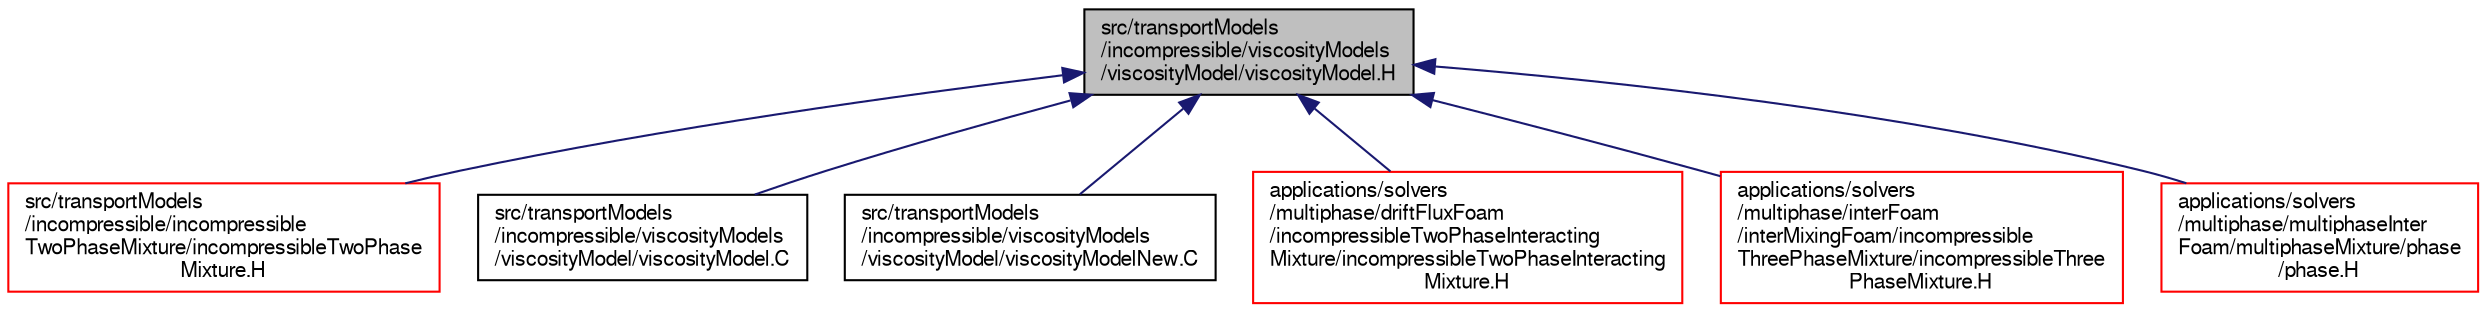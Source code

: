 digraph "src/transportModels/incompressible/viscosityModels/viscosityModel/viscosityModel.H"
{
  bgcolor="transparent";
  edge [fontname="FreeSans",fontsize="10",labelfontname="FreeSans",labelfontsize="10"];
  node [fontname="FreeSans",fontsize="10",shape=record];
  Node131 [label="src/transportModels\l/incompressible/viscosityModels\l/viscosityModel/viscosityModel.H",height=0.2,width=0.4,color="black", fillcolor="grey75", style="filled", fontcolor="black"];
  Node131 -> Node132 [dir="back",color="midnightblue",fontsize="10",style="solid",fontname="FreeSans"];
  Node132 [label="src/transportModels\l/incompressible/incompressible\lTwoPhaseMixture/incompressibleTwoPhase\lMixture.H",height=0.2,width=0.4,color="red",URL="$a16811.html"];
  Node131 -> Node140 [dir="back",color="midnightblue",fontsize="10",style="solid",fontname="FreeSans"];
  Node140 [label="src/transportModels\l/incompressible/viscosityModels\l/viscosityModel/viscosityModel.C",height=0.2,width=0.4,color="black",URL="$a39713.html"];
  Node131 -> Node141 [dir="back",color="midnightblue",fontsize="10",style="solid",fontname="FreeSans"];
  Node141 [label="src/transportModels\l/incompressible/viscosityModels\l/viscosityModel/viscosityModelNew.C",height=0.2,width=0.4,color="black",URL="$a16856.html"];
  Node131 -> Node142 [dir="back",color="midnightblue",fontsize="10",style="solid",fontname="FreeSans"];
  Node142 [label="applications/solvers\l/multiphase/driftFluxFoam\l/incompressibleTwoPhaseInteracting\lMixture/incompressibleTwoPhaseInteracting\lMixture.H",height=0.2,width=0.4,color="red",URL="$a20330.html"];
  Node131 -> Node146 [dir="back",color="midnightblue",fontsize="10",style="solid",fontname="FreeSans"];
  Node146 [label="applications/solvers\l/multiphase/interFoam\l/interMixingFoam/incompressible\lThreePhaseMixture/incompressibleThree\lPhaseMixture.H",height=0.2,width=0.4,color="red",URL="$a20390.html"];
  Node131 -> Node149 [dir="back",color="midnightblue",fontsize="10",style="solid",fontname="FreeSans"];
  Node149 [label="applications/solvers\l/multiphase/multiphaseInter\lFoam/multiphaseMixture/phase\l/phase.H",height=0.2,width=0.4,color="red",URL="$a20567.html"];
}
